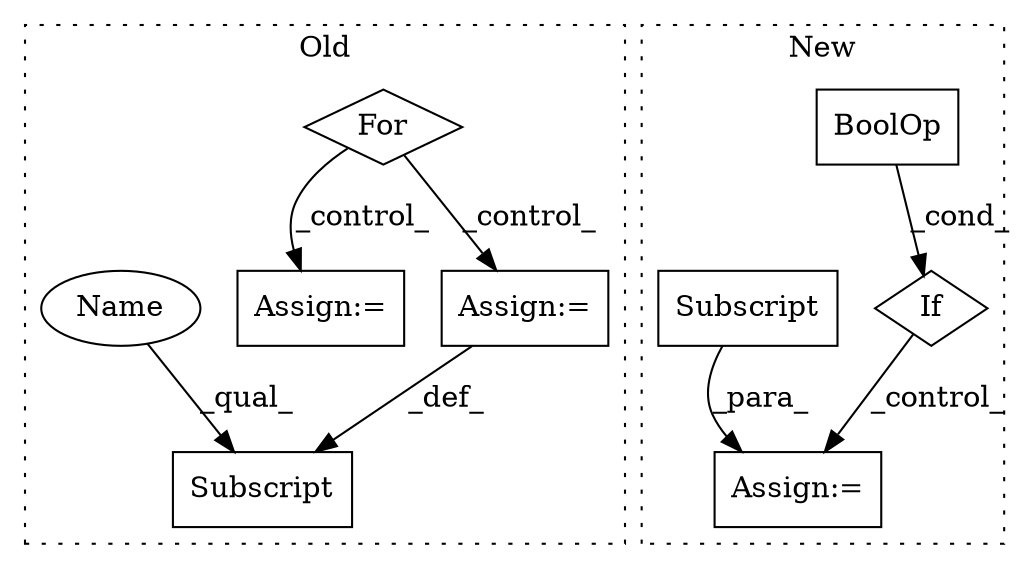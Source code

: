 digraph G {
subgraph cluster0 {
1 [label="For" a="107" s="5076,5122" l="4,22" shape="diamond"];
5 [label="Assign:=" a="68" s="5221" l="3" shape="box"];
7 [label="Assign:=" a="68" s="5153" l="3" shape="box"];
8 [label="Subscript" a="63" s="5144,0" l="9,0" shape="box"];
9 [label="Name" a="87" s="5144" l="6" shape="ellipse"];
label = "Old";
style="dotted";
}
subgraph cluster1 {
2 [label="BoolOp" a="72" s="2911" l="31" shape="box"];
3 [label="Assign:=" a="68" s="3170" l="3" shape="box"];
4 [label="If" a="96" s="2908,2942" l="3,14" shape="diamond"];
6 [label="Subscript" a="63" s="3173,0" l="24,0" shape="box"];
label = "New";
style="dotted";
}
1 -> 7 [label="_control_"];
1 -> 5 [label="_control_"];
2 -> 4 [label="_cond_"];
4 -> 3 [label="_control_"];
6 -> 3 [label="_para_"];
7 -> 8 [label="_def_"];
9 -> 8 [label="_qual_"];
}